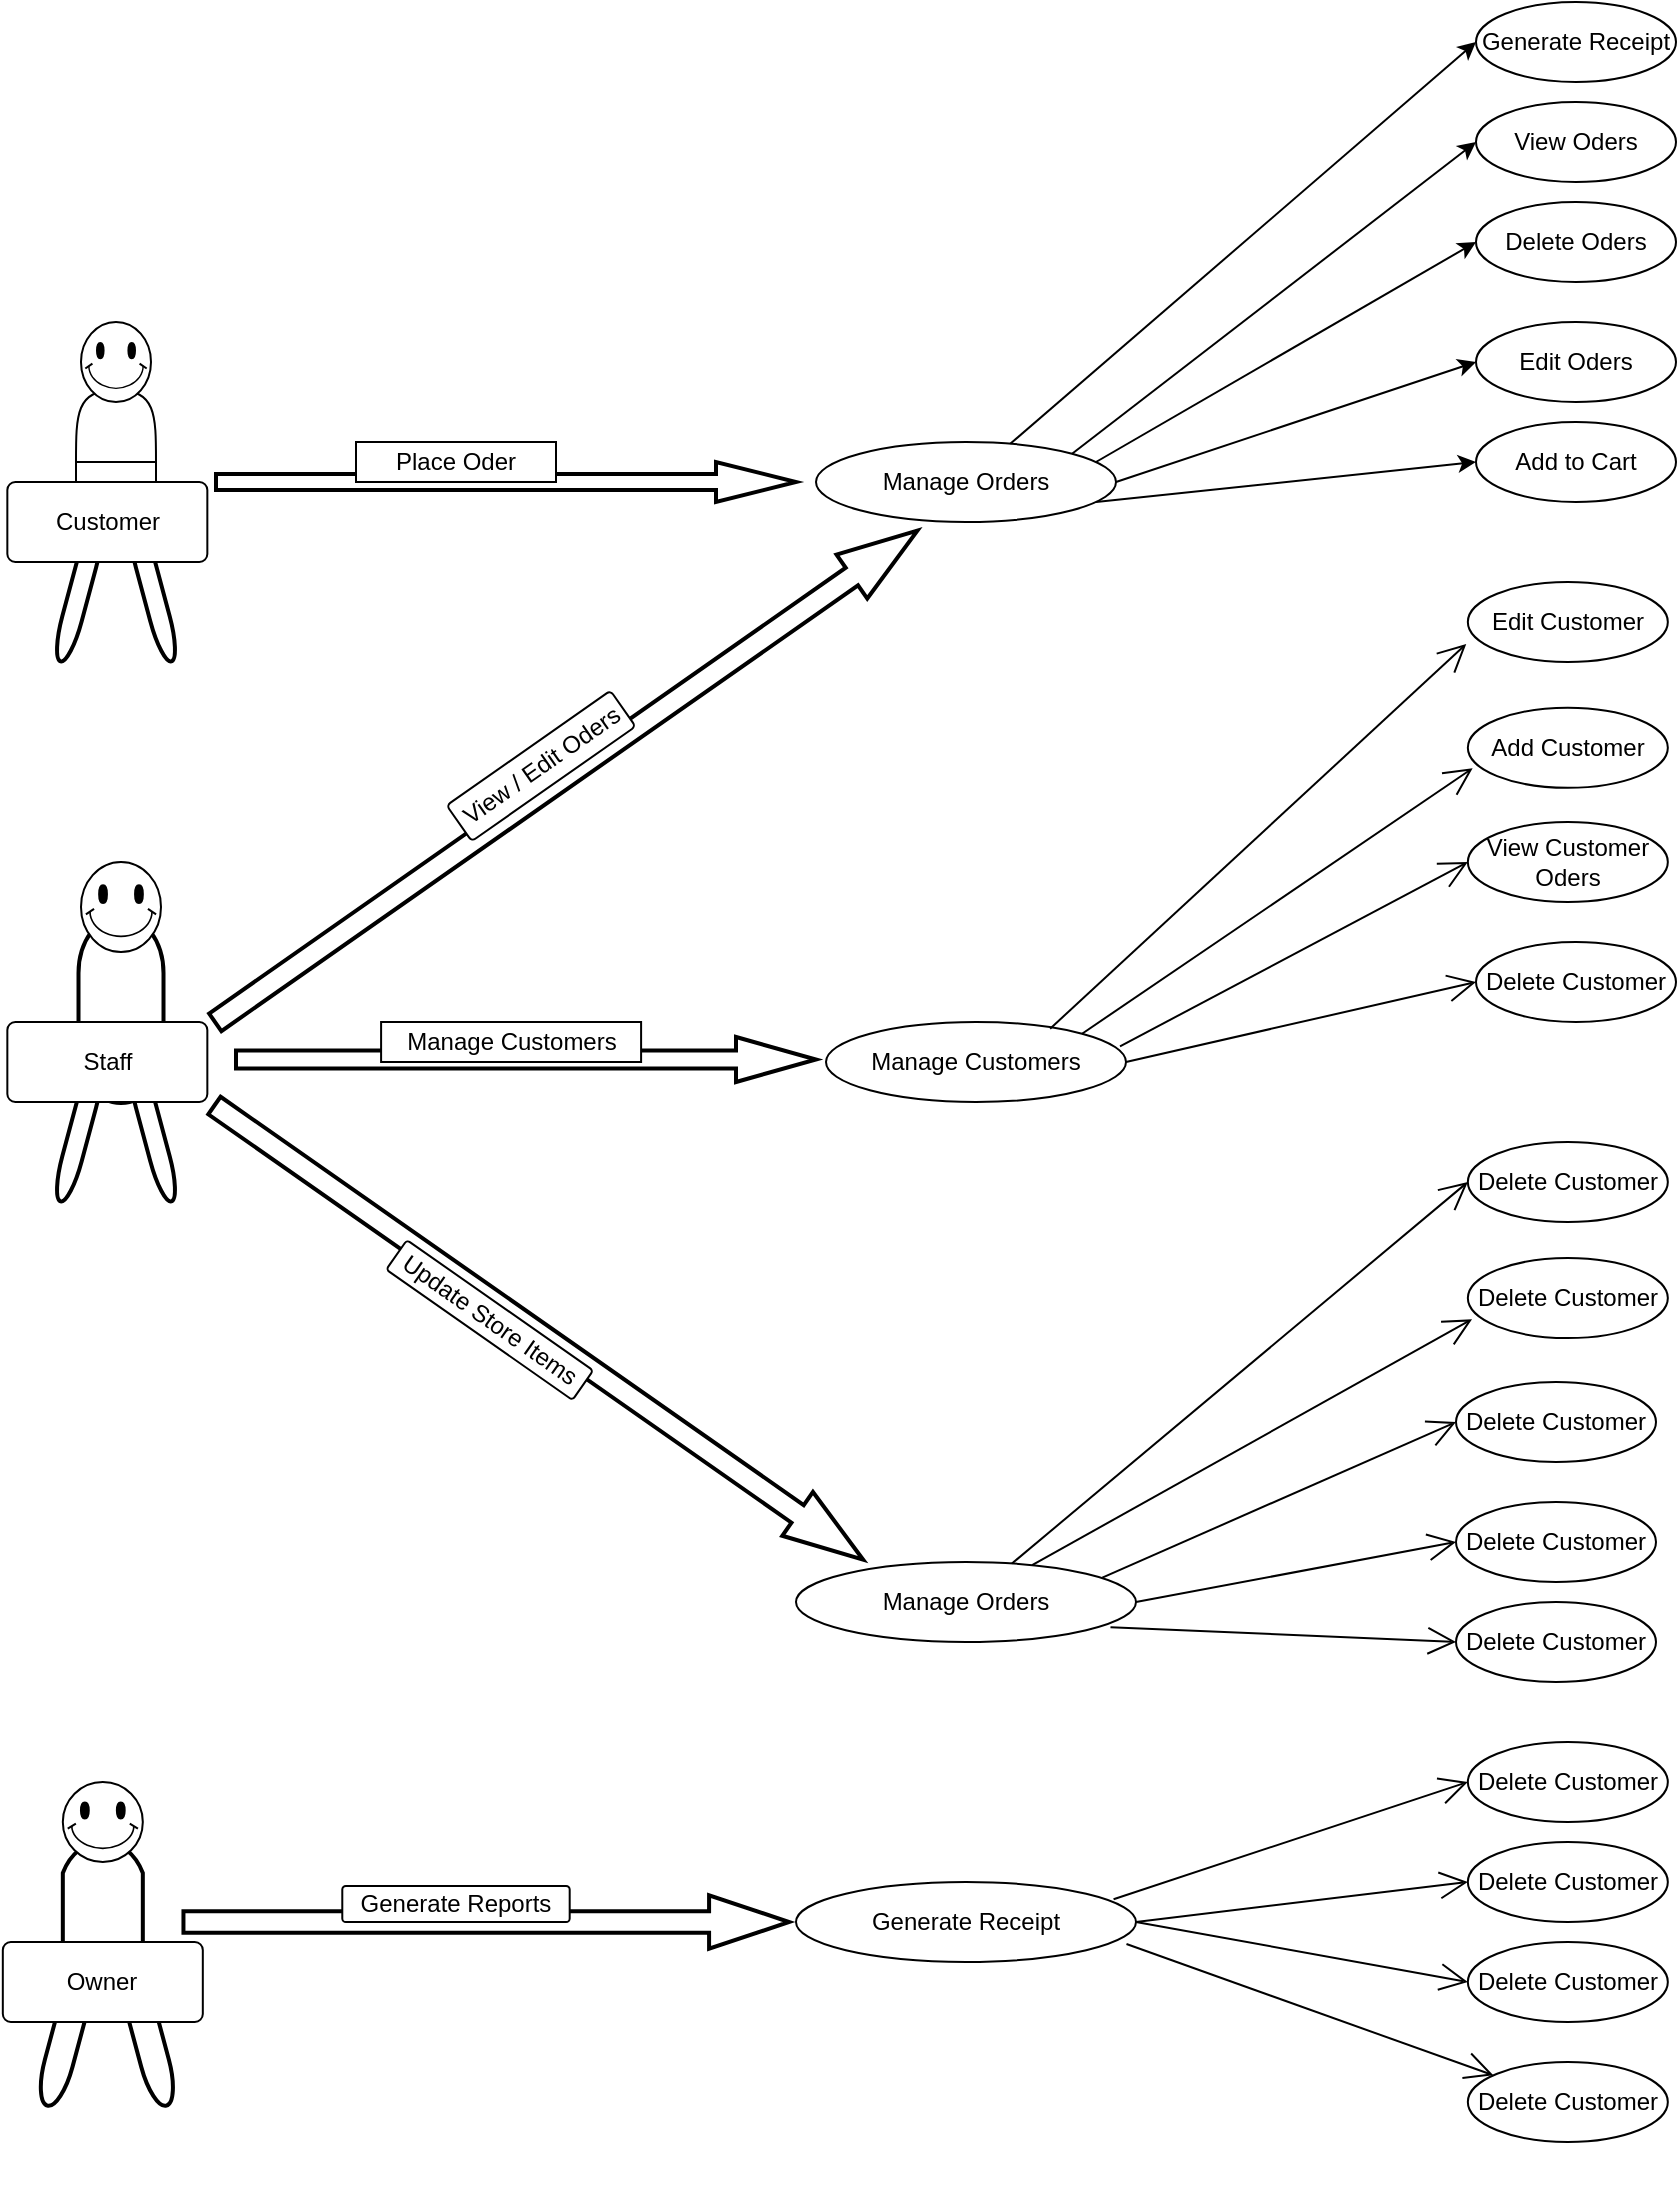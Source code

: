 <mxfile version="24.0.4" type="device">
  <diagram name="Page-1" id="J7JWCEi4_21hs-v4LInZ">
    <mxGraphModel dx="1036" dy="614" grid="1" gridSize="10" guides="1" tooltips="1" connect="1" arrows="1" fold="1" page="1" pageScale="1" pageWidth="850" pageHeight="1100" math="0" shadow="0">
      <root>
        <mxCell id="0" />
        <mxCell id="1" parent="0" />
        <mxCell id="I1TmpIELdwfT0sR5nAJM-3" value="" style="verticalLabelPosition=bottom;verticalAlign=top;html=1;strokeWidth=2;shape=mxgraph.arrows2.arrow;dy=0.6;dx=40;notch=0;" vertex="1" parent="1">
          <mxGeometry x="120" y="250" width="290" height="20" as="geometry" />
        </mxCell>
        <mxCell id="I1TmpIELdwfT0sR5nAJM-8" value="Place Oder" style="whiteSpace=wrap;html=1;align=center;" vertex="1" parent="1">
          <mxGeometry x="190" y="240" width="100" height="20" as="geometry" />
        </mxCell>
        <mxCell id="I1TmpIELdwfT0sR5nAJM-9" value="Manage Orders" style="ellipse;whiteSpace=wrap;html=1;align=center;" vertex="1" parent="1">
          <mxGeometry x="420" y="240" width="150" height="40" as="geometry" />
        </mxCell>
        <mxCell id="I1TmpIELdwfT0sR5nAJM-10" value="View Oders" style="ellipse;whiteSpace=wrap;html=1;align=center;" vertex="1" parent="1">
          <mxGeometry x="750" y="70" width="100" height="40" as="geometry" />
        </mxCell>
        <mxCell id="I1TmpIELdwfT0sR5nAJM-11" value="Delete Oders" style="ellipse;whiteSpace=wrap;html=1;align=center;" vertex="1" parent="1">
          <mxGeometry x="750" y="120" width="100" height="40" as="geometry" />
        </mxCell>
        <mxCell id="I1TmpIELdwfT0sR5nAJM-12" value="Edit Oders" style="ellipse;whiteSpace=wrap;html=1;align=center;" vertex="1" parent="1">
          <mxGeometry x="750" y="180" width="100" height="40" as="geometry" />
        </mxCell>
        <mxCell id="I1TmpIELdwfT0sR5nAJM-13" value="Add to Cart" style="ellipse;whiteSpace=wrap;html=1;align=center;" vertex="1" parent="1">
          <mxGeometry x="750" y="230" width="100" height="40" as="geometry" />
        </mxCell>
        <mxCell id="I1TmpIELdwfT0sR5nAJM-14" value="Generate Receipt" style="ellipse;whiteSpace=wrap;html=1;align=center;" vertex="1" parent="1">
          <mxGeometry x="750" y="20" width="100" height="40" as="geometry" />
        </mxCell>
        <mxCell id="I1TmpIELdwfT0sR5nAJM-16" value="" style="endArrow=classic;html=1;rounded=0;entryX=0;entryY=0.5;entryDx=0;entryDy=0;exitX=1;exitY=0;exitDx=0;exitDy=0;" edge="1" parent="1" source="I1TmpIELdwfT0sR5nAJM-9" target="I1TmpIELdwfT0sR5nAJM-10">
          <mxGeometry width="50" height="50" relative="1" as="geometry">
            <mxPoint x="400" y="340" as="sourcePoint" />
            <mxPoint x="450" y="290" as="targetPoint" />
          </mxGeometry>
        </mxCell>
        <mxCell id="I1TmpIELdwfT0sR5nAJM-17" value="" style="endArrow=classic;html=1;rounded=0;entryX=0;entryY=0.5;entryDx=0;entryDy=0;exitX=0.672;exitY=-0.045;exitDx=0;exitDy=0;exitPerimeter=0;" edge="1" parent="1" target="I1TmpIELdwfT0sR5nAJM-11">
          <mxGeometry width="50" height="50" relative="1" as="geometry">
            <mxPoint x="560" y="250" as="sourcePoint" />
            <mxPoint x="779" y="82" as="targetPoint" />
          </mxGeometry>
        </mxCell>
        <mxCell id="I1TmpIELdwfT0sR5nAJM-18" value="" style="endArrow=classic;html=1;rounded=0;entryX=0;entryY=0.5;entryDx=0;entryDy=0;exitX=1;exitY=0.5;exitDx=0;exitDy=0;" edge="1" parent="1" source="I1TmpIELdwfT0sR5nAJM-9" target="I1TmpIELdwfT0sR5nAJM-12">
          <mxGeometry width="50" height="50" relative="1" as="geometry">
            <mxPoint x="560" y="270" as="sourcePoint" />
            <mxPoint x="779" y="102" as="targetPoint" />
          </mxGeometry>
        </mxCell>
        <mxCell id="I1TmpIELdwfT0sR5nAJM-19" value="" style="endArrow=classic;html=1;rounded=0;entryX=0;entryY=0.5;entryDx=0;entryDy=0;" edge="1" parent="1" target="I1TmpIELdwfT0sR5nAJM-13">
          <mxGeometry width="50" height="50" relative="1" as="geometry">
            <mxPoint x="560" y="270" as="sourcePoint" />
            <mxPoint x="749" y="110" as="targetPoint" />
          </mxGeometry>
        </mxCell>
        <mxCell id="I1TmpIELdwfT0sR5nAJM-20" value="" style="endArrow=classic;html=1;rounded=0;entryX=0;entryY=0.5;entryDx=0;entryDy=0;" edge="1" parent="1" source="I1TmpIELdwfT0sR5nAJM-9" target="I1TmpIELdwfT0sR5nAJM-14">
          <mxGeometry width="50" height="50" relative="1" as="geometry">
            <mxPoint x="400" y="340" as="sourcePoint" />
            <mxPoint x="450" y="290" as="targetPoint" />
          </mxGeometry>
        </mxCell>
        <mxCell id="I1TmpIELdwfT0sR5nAJM-29" value="" style="shape=actor;whiteSpace=wrap;html=1;" vertex="1" parent="1">
          <mxGeometry x="50" y="190" width="40" height="60" as="geometry" />
        </mxCell>
        <mxCell id="I1TmpIELdwfT0sR5nAJM-30" value="" style="shape=delay;whiteSpace=wrap;html=1;rotation=90;" vertex="1" parent="1">
          <mxGeometry x="50" y="250" width="40" height="40" as="geometry" />
        </mxCell>
        <mxCell id="I1TmpIELdwfT0sR5nAJM-31" value="" style="verticalLabelPosition=bottom;verticalAlign=top;html=1;shape=mxgraph.basic.smiley" vertex="1" parent="1">
          <mxGeometry x="52.5" y="180" width="35" height="40" as="geometry" />
        </mxCell>
        <mxCell id="I1TmpIELdwfT0sR5nAJM-41" value="" style="strokeWidth=2;html=1;shape=mxgraph.flowchart.terminator;whiteSpace=wrap;rotation=90;" vertex="1" parent="1">
          <mxGeometry x="25.63" y="502.38" width="93.75" height="42.5" as="geometry" />
        </mxCell>
        <mxCell id="I1TmpIELdwfT0sR5nAJM-42" value="" style="verticalLabelPosition=bottom;verticalAlign=top;html=1;shape=mxgraph.basic.smiley" vertex="1" parent="1">
          <mxGeometry x="52.5" y="450" width="40" height="45" as="geometry" />
        </mxCell>
        <mxCell id="I1TmpIELdwfT0sR5nAJM-45" value="" style="verticalLabelPosition=bottom;verticalAlign=top;html=1;strokeWidth=2;shape=mxgraph.arrows2.arrow;dy=0.6;dx=40;notch=0;" vertex="1" parent="1">
          <mxGeometry x="130" y="537.5" width="290" height="22.5" as="geometry" />
        </mxCell>
        <mxCell id="I1TmpIELdwfT0sR5nAJM-46" value="Manage Customers" style="ellipse;whiteSpace=wrap;html=1;align=center;" vertex="1" parent="1">
          <mxGeometry x="425" y="530" width="150" height="40" as="geometry" />
        </mxCell>
        <mxCell id="I1TmpIELdwfT0sR5nAJM-47" value="Edit Customer" style="ellipse;whiteSpace=wrap;html=1;align=center;" vertex="1" parent="1">
          <mxGeometry x="745.92" y="310" width="100" height="40" as="geometry" />
        </mxCell>
        <mxCell id="I1TmpIELdwfT0sR5nAJM-48" value="Add Customer" style="ellipse;whiteSpace=wrap;html=1;align=center;" vertex="1" parent="1">
          <mxGeometry x="745.92" y="372.9" width="100" height="40" as="geometry" />
        </mxCell>
        <mxCell id="I1TmpIELdwfT0sR5nAJM-49" value="View Customer Oders" style="ellipse;whiteSpace=wrap;html=1;align=center;" vertex="1" parent="1">
          <mxGeometry x="745.92" y="430" width="100" height="40" as="geometry" />
        </mxCell>
        <mxCell id="I1TmpIELdwfT0sR5nAJM-50" value="Delete Customer" style="ellipse;whiteSpace=wrap;html=1;align=center;" vertex="1" parent="1">
          <mxGeometry x="750" y="490" width="100" height="40" as="geometry" />
        </mxCell>
        <mxCell id="I1TmpIELdwfT0sR5nAJM-52" value="" style="endArrow=open;endFill=1;endSize=12;html=1;rounded=0;entryX=-0.008;entryY=0.775;entryDx=0;entryDy=0;entryPerimeter=0;exitX=0.747;exitY=0.084;exitDx=0;exitDy=0;exitPerimeter=0;" edge="1" parent="1" source="I1TmpIELdwfT0sR5nAJM-46" target="I1TmpIELdwfT0sR5nAJM-47">
          <mxGeometry width="160" relative="1" as="geometry">
            <mxPoint x="340" y="640" as="sourcePoint" />
            <mxPoint x="500" y="640" as="targetPoint" />
          </mxGeometry>
        </mxCell>
        <mxCell id="I1TmpIELdwfT0sR5nAJM-53" value="" style="endArrow=open;endFill=1;endSize=12;html=1;rounded=0;entryX=0;entryY=0.5;entryDx=0;entryDy=0;exitX=1;exitY=0.5;exitDx=0;exitDy=0;" edge="1" parent="1" source="I1TmpIELdwfT0sR5nAJM-46" target="I1TmpIELdwfT0sR5nAJM-50">
          <mxGeometry width="160" relative="1" as="geometry">
            <mxPoint x="340" y="640" as="sourcePoint" />
            <mxPoint x="500" y="640" as="targetPoint" />
          </mxGeometry>
        </mxCell>
        <mxCell id="I1TmpIELdwfT0sR5nAJM-54" value="" style="endArrow=open;endFill=1;endSize=12;html=1;rounded=0;entryX=0.024;entryY=0.755;entryDx=0;entryDy=0;entryPerimeter=0;exitX=1;exitY=0;exitDx=0;exitDy=0;" edge="1" parent="1" source="I1TmpIELdwfT0sR5nAJM-46" target="I1TmpIELdwfT0sR5nAJM-48">
          <mxGeometry width="160" relative="1" as="geometry">
            <mxPoint x="340" y="640" as="sourcePoint" />
            <mxPoint x="500" y="640" as="targetPoint" />
          </mxGeometry>
        </mxCell>
        <mxCell id="I1TmpIELdwfT0sR5nAJM-55" value="" style="endArrow=open;endFill=1;endSize=12;html=1;rounded=0;entryX=0;entryY=0.5;entryDx=0;entryDy=0;exitX=0.98;exitY=0.305;exitDx=0;exitDy=0;exitPerimeter=0;" edge="1" parent="1" source="I1TmpIELdwfT0sR5nAJM-46" target="I1TmpIELdwfT0sR5nAJM-49">
          <mxGeometry width="160" relative="1" as="geometry">
            <mxPoint x="340" y="640" as="sourcePoint" />
            <mxPoint x="500" y="640" as="targetPoint" />
          </mxGeometry>
        </mxCell>
        <mxCell id="I1TmpIELdwfT0sR5nAJM-56" value="Manage Customers" style="whiteSpace=wrap;html=1;align=center;" vertex="1" parent="1">
          <mxGeometry x="202.55" y="530" width="130" height="20" as="geometry" />
        </mxCell>
        <mxCell id="I1TmpIELdwfT0sR5nAJM-57" value="" style="verticalLabelPosition=bottom;verticalAlign=top;html=1;strokeWidth=2;shape=mxgraph.arrows2.arrow;dy=0.6;dx=40;notch=0;rotation=-35;" vertex="1" parent="1">
          <mxGeometry x="80.88" y="393.83" width="428.59" height="26.83" as="geometry" />
        </mxCell>
        <mxCell id="I1TmpIELdwfT0sR5nAJM-58" value="View / Edit Oders" style="rounded=1;arcSize=10;whiteSpace=wrap;html=1;align=center;rotation=-35;" vertex="1" parent="1">
          <mxGeometry x="232.55" y="391.03" width="100" height="21.87" as="geometry" />
        </mxCell>
        <mxCell id="I1TmpIELdwfT0sR5nAJM-71" value="" style="strokeWidth=2;html=1;shape=mxgraph.flowchart.terminator;whiteSpace=wrap;rotation=75;" vertex="1" parent="1">
          <mxGeometry x="52.5" y="579.995" width="71.83" height="10" as="geometry" />
        </mxCell>
        <mxCell id="I1TmpIELdwfT0sR5nAJM-72" value="" style="strokeWidth=2;html=1;shape=mxgraph.flowchart.terminator;whiteSpace=wrap;rotation=105;" vertex="1" parent="1">
          <mxGeometry x="15.67" y="579.995" width="71.83" height="10" as="geometry" />
        </mxCell>
        <mxCell id="I1TmpIELdwfT0sR5nAJM-73" value="Staff" style="rounded=1;arcSize=10;whiteSpace=wrap;html=1;align=center;" vertex="1" parent="1">
          <mxGeometry x="15.67" y="530" width="100" height="40" as="geometry" />
        </mxCell>
        <mxCell id="I1TmpIELdwfT0sR5nAJM-74" value="" style="strokeWidth=2;html=1;shape=mxgraph.flowchart.terminator;whiteSpace=wrap;rotation=75;" vertex="1" parent="1">
          <mxGeometry x="52.5" y="309.995" width="71.83" height="10" as="geometry" />
        </mxCell>
        <mxCell id="I1TmpIELdwfT0sR5nAJM-75" value="" style="strokeWidth=2;html=1;shape=mxgraph.flowchart.terminator;whiteSpace=wrap;rotation=105;" vertex="1" parent="1">
          <mxGeometry x="15.67" y="309.995" width="71.83" height="10" as="geometry" />
        </mxCell>
        <mxCell id="I1TmpIELdwfT0sR5nAJM-78" value="Customer" style="rounded=1;arcSize=10;whiteSpace=wrap;html=1;align=center;" vertex="1" parent="1">
          <mxGeometry x="15.67" y="260" width="100" height="40" as="geometry" />
        </mxCell>
        <mxCell id="I1TmpIELdwfT0sR5nAJM-82" style="edgeStyle=orthogonalEdgeStyle;rounded=0;orthogonalLoop=1;jettySize=auto;html=1;exitX=0.5;exitY=1;exitDx=0;exitDy=0;" edge="1" parent="1">
          <mxGeometry relative="1" as="geometry">
            <mxPoint x="65.67" y="850" as="sourcePoint" />
            <mxPoint x="65.67" y="850" as="targetPoint" />
          </mxGeometry>
        </mxCell>
        <mxCell id="I1TmpIELdwfT0sR5nAJM-83" value="" style="verticalLabelPosition=bottom;verticalAlign=top;html=1;strokeWidth=2;shape=mxgraph.arrows2.arrow;dy=0.6;dx=40;notch=0;rotation=35;" vertex="1" parent="1">
          <mxGeometry x="83.41" y="671.95" width="395.97" height="26.73" as="geometry" />
        </mxCell>
        <mxCell id="I1TmpIELdwfT0sR5nAJM-84" value="Manage Orders" style="ellipse;whiteSpace=wrap;html=1;align=center;" vertex="1" parent="1">
          <mxGeometry x="410" y="800" width="170" height="40" as="geometry" />
        </mxCell>
        <mxCell id="I1TmpIELdwfT0sR5nAJM-87" value="Update Store Items" style="rounded=1;arcSize=10;whiteSpace=wrap;html=1;align=center;rotation=35;" vertex="1" parent="1">
          <mxGeometry x="200" y="670" width="113.7" height="18.05" as="geometry" />
        </mxCell>
        <mxCell id="I1TmpIELdwfT0sR5nAJM-88" value="Delete Customer" style="ellipse;whiteSpace=wrap;html=1;align=center;" vertex="1" parent="1">
          <mxGeometry x="745.92" y="590" width="100" height="40" as="geometry" />
        </mxCell>
        <mxCell id="I1TmpIELdwfT0sR5nAJM-89" value="Delete Customer" style="ellipse;whiteSpace=wrap;html=1;align=center;" vertex="1" parent="1">
          <mxGeometry x="745.92" y="648.05" width="100" height="40" as="geometry" />
        </mxCell>
        <mxCell id="I1TmpIELdwfT0sR5nAJM-138" value="Delete Customer" style="ellipse;whiteSpace=wrap;html=1;align=center;" vertex="1" parent="1">
          <mxGeometry x="740" y="710" width="100" height="40" as="geometry" />
        </mxCell>
        <mxCell id="I1TmpIELdwfT0sR5nAJM-139" value="Delete Customer" style="ellipse;whiteSpace=wrap;html=1;align=center;" vertex="1" parent="1">
          <mxGeometry x="740" y="770" width="100" height="40" as="geometry" />
        </mxCell>
        <mxCell id="I1TmpIELdwfT0sR5nAJM-140" value="Delete Customer" style="ellipse;whiteSpace=wrap;html=1;align=center;" vertex="1" parent="1">
          <mxGeometry x="740" y="820" width="100" height="40" as="geometry" />
        </mxCell>
        <mxCell id="I1TmpIELdwfT0sR5nAJM-141" value="Delete Customer" style="ellipse;whiteSpace=wrap;html=1;align=center;" vertex="1" parent="1">
          <mxGeometry x="745.92" y="890" width="100" height="40" as="geometry" />
        </mxCell>
        <mxCell id="I1TmpIELdwfT0sR5nAJM-142" value="Delete Customer" style="ellipse;whiteSpace=wrap;html=1;align=center;" vertex="1" parent="1">
          <mxGeometry x="745.92" y="940" width="100" height="40" as="geometry" />
        </mxCell>
        <mxCell id="I1TmpIELdwfT0sR5nAJM-143" value="Delete Customer" style="ellipse;whiteSpace=wrap;html=1;align=center;" vertex="1" parent="1">
          <mxGeometry x="745.92" y="990" width="100" height="40" as="geometry" />
        </mxCell>
        <mxCell id="I1TmpIELdwfT0sR5nAJM-144" value="Delete Customer" style="ellipse;whiteSpace=wrap;html=1;align=center;" vertex="1" parent="1">
          <mxGeometry x="745.92" y="1050" width="100" height="40" as="geometry" />
        </mxCell>
        <mxCell id="I1TmpIELdwfT0sR5nAJM-145" value="" style="endArrow=open;endFill=1;endSize=12;html=1;rounded=0;entryX=0;entryY=0.5;entryDx=0;entryDy=0;" edge="1" parent="1" source="I1TmpIELdwfT0sR5nAJM-84" target="I1TmpIELdwfT0sR5nAJM-88">
          <mxGeometry width="160" relative="1" as="geometry">
            <mxPoint x="600" y="730" as="sourcePoint" />
            <mxPoint x="809" y="792" as="targetPoint" />
          </mxGeometry>
        </mxCell>
        <mxCell id="I1TmpIELdwfT0sR5nAJM-146" value="" style="endArrow=open;endFill=1;endSize=12;html=1;rounded=0;entryX=0.021;entryY=0.765;entryDx=0;entryDy=0;entryPerimeter=0;" edge="1" parent="1" source="I1TmpIELdwfT0sR5nAJM-84" target="I1TmpIELdwfT0sR5nAJM-89">
          <mxGeometry width="160" relative="1" as="geometry">
            <mxPoint x="580" y="810" as="sourcePoint" />
            <mxPoint x="869" y="862" as="targetPoint" />
          </mxGeometry>
        </mxCell>
        <mxCell id="I1TmpIELdwfT0sR5nAJM-147" value="" style="endArrow=open;endFill=1;endSize=12;html=1;rounded=0;entryX=0;entryY=0.5;entryDx=0;entryDy=0;exitX=0.901;exitY=0.195;exitDx=0;exitDy=0;exitPerimeter=0;" edge="1" parent="1" source="I1TmpIELdwfT0sR5nAJM-84" target="I1TmpIELdwfT0sR5nAJM-138">
          <mxGeometry width="160" relative="1" as="geometry">
            <mxPoint x="650" y="850" as="sourcePoint" />
            <mxPoint x="859" y="912" as="targetPoint" />
          </mxGeometry>
        </mxCell>
        <mxCell id="I1TmpIELdwfT0sR5nAJM-148" value="" style="endArrow=open;endFill=1;endSize=12;html=1;rounded=0;entryX=0;entryY=0.5;entryDx=0;entryDy=0;exitX=1;exitY=0.5;exitDx=0;exitDy=0;" edge="1" parent="1" source="I1TmpIELdwfT0sR5nAJM-84" target="I1TmpIELdwfT0sR5nAJM-139">
          <mxGeometry width="160" relative="1" as="geometry">
            <mxPoint x="620" y="860" as="sourcePoint" />
            <mxPoint x="829" y="922" as="targetPoint" />
          </mxGeometry>
        </mxCell>
        <mxCell id="I1TmpIELdwfT0sR5nAJM-149" value="" style="endArrow=open;endFill=1;endSize=12;html=1;rounded=0;exitX=0.925;exitY=0.815;exitDx=0;exitDy=0;exitPerimeter=0;entryX=0;entryY=0.5;entryDx=0;entryDy=0;" edge="1" parent="1" source="I1TmpIELdwfT0sR5nAJM-84" target="I1TmpIELdwfT0sR5nAJM-140">
          <mxGeometry width="160" relative="1" as="geometry">
            <mxPoint x="620" y="890" as="sourcePoint" />
            <mxPoint x="760" y="920" as="targetPoint" />
          </mxGeometry>
        </mxCell>
        <mxCell id="I1TmpIELdwfT0sR5nAJM-151" value="Generate Receipt" style="ellipse;whiteSpace=wrap;html=1;align=center;" vertex="1" parent="1">
          <mxGeometry x="410" y="960" width="170" height="40" as="geometry" />
        </mxCell>
        <mxCell id="I1TmpIELdwfT0sR5nAJM-152" value="" style="endArrow=open;endFill=1;endSize=12;html=1;rounded=0;entryX=0;entryY=0.5;entryDx=0;entryDy=0;exitX=0.934;exitY=0.215;exitDx=0;exitDy=0;exitPerimeter=0;" edge="1" parent="1" source="I1TmpIELdwfT0sR5nAJM-151" target="I1TmpIELdwfT0sR5nAJM-141">
          <mxGeometry width="160" relative="1" as="geometry">
            <mxPoint x="630" y="920" as="sourcePoint" />
            <mxPoint x="804" y="791" as="targetPoint" />
          </mxGeometry>
        </mxCell>
        <mxCell id="I1TmpIELdwfT0sR5nAJM-153" value="" style="endArrow=open;endFill=1;endSize=12;html=1;rounded=0;entryX=0;entryY=0.5;entryDx=0;entryDy=0;exitX=1;exitY=0.5;exitDx=0;exitDy=0;" edge="1" parent="1" source="I1TmpIELdwfT0sR5nAJM-151" target="I1TmpIELdwfT0sR5nAJM-142">
          <mxGeometry width="160" relative="1" as="geometry">
            <mxPoint x="690" y="960" as="sourcePoint" />
            <mxPoint x="864" y="831" as="targetPoint" />
          </mxGeometry>
        </mxCell>
        <mxCell id="I1TmpIELdwfT0sR5nAJM-154" value="" style="endArrow=open;endFill=1;endSize=12;html=1;rounded=0;entryX=0;entryY=0.5;entryDx=0;entryDy=0;exitX=1;exitY=0.5;exitDx=0;exitDy=0;" edge="1" parent="1" source="I1TmpIELdwfT0sR5nAJM-151" target="I1TmpIELdwfT0sR5nAJM-143">
          <mxGeometry width="160" relative="1" as="geometry">
            <mxPoint x="640" y="990" as="sourcePoint" />
            <mxPoint x="814" y="861" as="targetPoint" />
          </mxGeometry>
        </mxCell>
        <mxCell id="I1TmpIELdwfT0sR5nAJM-155" value="" style="endArrow=open;endFill=1;endSize=12;html=1;rounded=0;exitX=0.972;exitY=0.775;exitDx=0;exitDy=0;exitPerimeter=0;" edge="1" parent="1" source="I1TmpIELdwfT0sR5nAJM-151" target="I1TmpIELdwfT0sR5nAJM-144">
          <mxGeometry width="160" relative="1" as="geometry">
            <mxPoint x="600" y="1000" as="sourcePoint" />
            <mxPoint x="774" y="871" as="targetPoint" />
          </mxGeometry>
        </mxCell>
        <mxCell id="I1TmpIELdwfT0sR5nAJM-156" value="" style="strokeWidth=2;html=1;shape=mxgraph.flowchart.delay;whiteSpace=wrap;rotation=-90;" vertex="1" parent="1">
          <mxGeometry x="23.1" y="960" width="80.63" height="40" as="geometry" />
        </mxCell>
        <mxCell id="I1TmpIELdwfT0sR5nAJM-157" value="" style="verticalLabelPosition=bottom;verticalAlign=top;html=1;shape=mxgraph.basic.smiley" vertex="1" parent="1">
          <mxGeometry x="43.41" y="910" width="40" height="40" as="geometry" />
        </mxCell>
        <mxCell id="I1TmpIELdwfT0sR5nAJM-158" style="edgeStyle=orthogonalEdgeStyle;rounded=0;orthogonalLoop=1;jettySize=auto;html=1;exitX=0.5;exitY=1;exitDx=0;exitDy=0;" edge="1" parent="1">
          <mxGeometry relative="1" as="geometry">
            <mxPoint x="60.33" y="1110" as="sourcePoint" />
            <mxPoint x="60.33" y="1110" as="targetPoint" />
          </mxGeometry>
        </mxCell>
        <mxCell id="I1TmpIELdwfT0sR5nAJM-159" value="" style="strokeWidth=2;html=1;shape=mxgraph.flowchart.terminator;whiteSpace=wrap;rotation=75;" vertex="1" parent="1">
          <mxGeometry x="50" y="1030" width="71.83" height="14.28" as="geometry" />
        </mxCell>
        <mxCell id="I1TmpIELdwfT0sR5nAJM-160" value="" style="strokeWidth=2;html=1;shape=mxgraph.flowchart.terminator;whiteSpace=wrap;rotation=105;" vertex="1" parent="1">
          <mxGeometry x="9.047" y="1029.999" width="71.83" height="14.28" as="geometry" />
        </mxCell>
        <mxCell id="I1TmpIELdwfT0sR5nAJM-161" value="Owner" style="rounded=1;arcSize=10;whiteSpace=wrap;html=1;align=center;" vertex="1" parent="1">
          <mxGeometry x="13.41" y="990" width="100" height="40" as="geometry" />
        </mxCell>
        <mxCell id="I1TmpIELdwfT0sR5nAJM-162" value="" style="verticalLabelPosition=bottom;verticalAlign=top;html=1;strokeWidth=2;shape=mxgraph.arrows2.arrow;dy=0.6;dx=40;notch=0;rotation=0;" vertex="1" parent="1">
          <mxGeometry x="103.73" y="966.64" width="302.81" height="26.73" as="geometry" />
        </mxCell>
        <mxCell id="I1TmpIELdwfT0sR5nAJM-163" value="Generate Reports" style="rounded=1;arcSize=10;whiteSpace=wrap;html=1;align=center;rotation=0;" vertex="1" parent="1">
          <mxGeometry x="183.145" y="961.946" width="113.7" height="18.05" as="geometry" />
        </mxCell>
      </root>
    </mxGraphModel>
  </diagram>
</mxfile>
